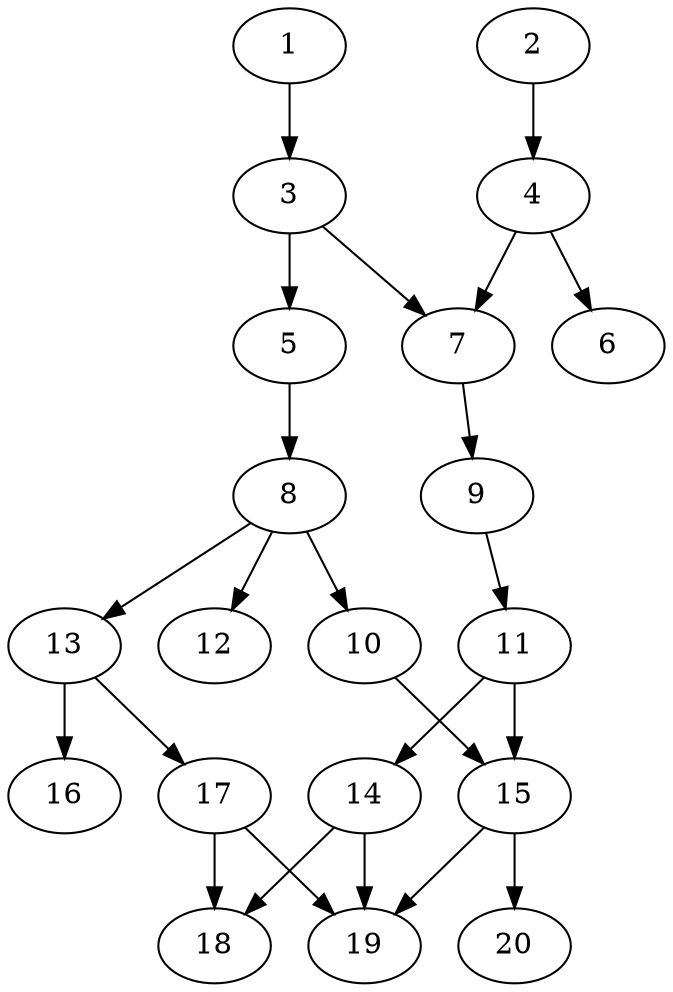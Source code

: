 // DAG automatically generated by daggen at Tue Jul 23 14:22:50 2019
// ./daggen --dot -n 20 --ccr 0.4 --fat 0.5 --regular 0.5 --density 0.6 --mindata 5242880 --maxdata 52428800 
digraph G {
  1 [size="46156800", alpha="0.14", expect_size="18462720"] 
  1 -> 3 [size ="18462720"]
  2 [size="41830400", alpha="0.17", expect_size="16732160"] 
  2 -> 4 [size ="16732160"]
  3 [size="94315520", alpha="0.09", expect_size="37726208"] 
  3 -> 5 [size ="37726208"]
  3 -> 7 [size ="37726208"]
  4 [size="47052800", alpha="0.15", expect_size="18821120"] 
  4 -> 6 [size ="18821120"]
  4 -> 7 [size ="18821120"]
  5 [size="45250560", alpha="0.18", expect_size="18100224"] 
  5 -> 8 [size ="18100224"]
  6 [size="20641280", alpha="0.08", expect_size="8256512"] 
  7 [size="59591680", alpha="0.04", expect_size="23836672"] 
  7 -> 9 [size ="23836672"]
  8 [size="79198720", alpha="0.03", expect_size="31679488"] 
  8 -> 10 [size ="31679488"]
  8 -> 12 [size ="31679488"]
  8 -> 13 [size ="31679488"]
  9 [size="106979840", alpha="0.11", expect_size="42791936"] 
  9 -> 11 [size ="42791936"]
  10 [size="13765120", alpha="0.03", expect_size="5506048"] 
  10 -> 15 [size ="5506048"]
  11 [size="84198400", alpha="0.07", expect_size="33679360"] 
  11 -> 14 [size ="33679360"]
  11 -> 15 [size ="33679360"]
  12 [size="46976000", alpha="0.12", expect_size="18790400"] 
  13 [size="27430400", alpha="0.01", expect_size="10972160"] 
  13 -> 16 [size ="10972160"]
  13 -> 17 [size ="10972160"]
  14 [size="79434240", alpha="0.15", expect_size="31773696"] 
  14 -> 18 [size ="31773696"]
  14 -> 19 [size ="31773696"]
  15 [size="49768960", alpha="0.02", expect_size="19907584"] 
  15 -> 19 [size ="19907584"]
  15 -> 20 [size ="19907584"]
  16 [size="38417920", alpha="0.09", expect_size="15367168"] 
  17 [size="87877120", alpha="0.18", expect_size="35150848"] 
  17 -> 18 [size ="35150848"]
  17 -> 19 [size ="35150848"]
  18 [size="113786880", alpha="0.07", expect_size="45514752"] 
  19 [size="16000000", alpha="0.18", expect_size="6400000"] 
  20 [size="79897600", alpha="0.01", expect_size="31959040"] 
}
